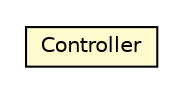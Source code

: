 #!/usr/local/bin/dot
#
# Class diagram 
# Generated by UMLGraph version R5_6-24-gf6e263 (http://www.umlgraph.org/)
#

digraph G {
	edge [fontname="Helvetica",fontsize=10,labelfontname="Helvetica",labelfontsize=10];
	node [fontname="Helvetica",fontsize=10,shape=plaintext];
	nodesep=0.25;
	ranksep=0.5;
	// io.werval.test.cache.CacheTest.Controller
	c8245 [label=<<table title="io.werval.test.cache.CacheTest.Controller" border="0" cellborder="1" cellspacing="0" cellpadding="2" port="p" bgcolor="lemonChiffon" href="./CacheTest.Controller.html">
		<tr><td><table border="0" cellspacing="0" cellpadding="1">
<tr><td align="center" balign="center"> Controller </td></tr>
		</table></td></tr>
		</table>>, URL="./CacheTest.Controller.html", fontname="Helvetica", fontcolor="black", fontsize=10.0];
}

